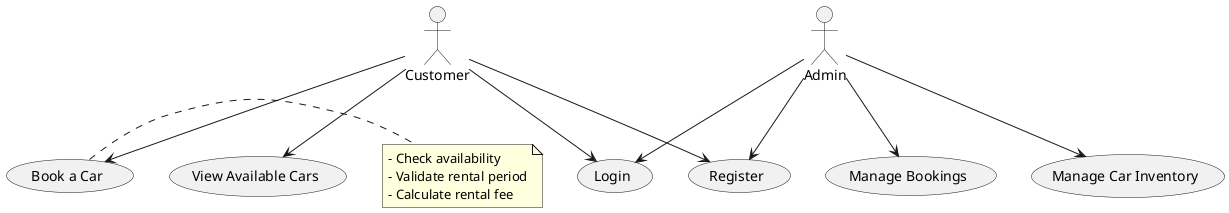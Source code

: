 @startuml use_case_diagram
actor Customer
actor Admin

Customer --> (Register)
Customer --> (Login)
Customer --> (View Available Cars)
Customer --> (Book a Car)

Admin --> (Register)
Admin --> (Login)
Admin --> (Manage Car Inventory)
Admin --> (Manage Bookings)

note right of (Book a Car)
  - Check availability
  - Validate rental period
  - Calculate rental fee
end note
@enduml